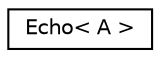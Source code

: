 digraph "Graphical Class Hierarchy"
{
 // LATEX_PDF_SIZE
  edge [fontname="Helvetica",fontsize="10",labelfontname="Helvetica",labelfontsize="10"];
  node [fontname="Helvetica",fontsize="10",shape=record];
  rankdir="LR";
  Node0 [label="Echo\< A \>",height=0.2,width=0.4,color="black", fillcolor="white", style="filled",URL="$dc/dd7/classEcho.html",tooltip=" "];
}
